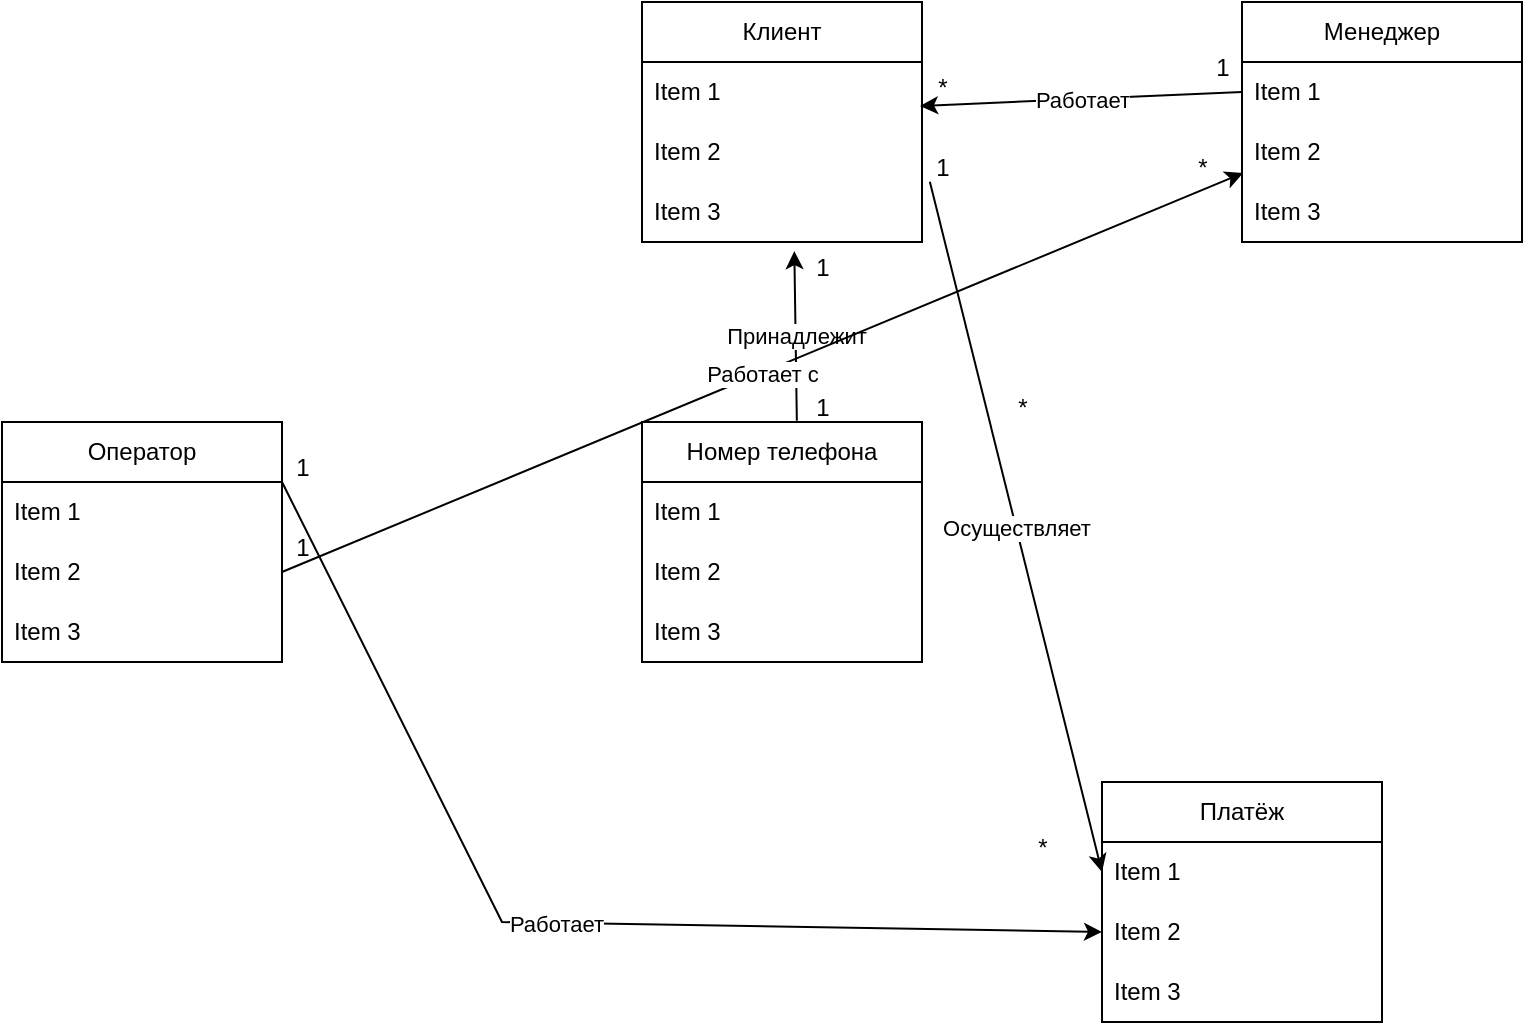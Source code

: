 <mxfile version="24.8.4">
  <diagram name="Страница — 1" id="0S1JIXBWdZlQG3bKPibP">
    <mxGraphModel dx="1631" dy="964" grid="1" gridSize="10" guides="1" tooltips="1" connect="1" arrows="1" fold="1" page="1" pageScale="1" pageWidth="827" pageHeight="1169" math="0" shadow="0">
      <root>
        <mxCell id="0" />
        <mxCell id="1" parent="0" />
        <mxCell id="1AuL-2awDhLLWzgHiO8z-2" value="Клиент" style="swimlane;fontStyle=0;childLayout=stackLayout;horizontal=1;startSize=30;horizontalStack=0;resizeParent=1;resizeParentMax=0;resizeLast=0;collapsible=1;marginBottom=0;whiteSpace=wrap;html=1;" vertex="1" parent="1">
          <mxGeometry x="350" y="750" width="140" height="120" as="geometry" />
        </mxCell>
        <mxCell id="1AuL-2awDhLLWzgHiO8z-3" value="Item 1" style="text;strokeColor=none;fillColor=none;align=left;verticalAlign=middle;spacingLeft=4;spacingRight=4;overflow=hidden;points=[[0,0.5],[1,0.5]];portConstraint=eastwest;rotatable=0;whiteSpace=wrap;html=1;" vertex="1" parent="1AuL-2awDhLLWzgHiO8z-2">
          <mxGeometry y="30" width="140" height="30" as="geometry" />
        </mxCell>
        <mxCell id="1AuL-2awDhLLWzgHiO8z-4" value="Item 2" style="text;strokeColor=none;fillColor=none;align=left;verticalAlign=middle;spacingLeft=4;spacingRight=4;overflow=hidden;points=[[0,0.5],[1,0.5]];portConstraint=eastwest;rotatable=0;whiteSpace=wrap;html=1;" vertex="1" parent="1AuL-2awDhLLWzgHiO8z-2">
          <mxGeometry y="60" width="140" height="30" as="geometry" />
        </mxCell>
        <mxCell id="1AuL-2awDhLLWzgHiO8z-5" value="Item 3" style="text;strokeColor=none;fillColor=none;align=left;verticalAlign=middle;spacingLeft=4;spacingRight=4;overflow=hidden;points=[[0,0.5],[1,0.5]];portConstraint=eastwest;rotatable=0;whiteSpace=wrap;html=1;" vertex="1" parent="1AuL-2awDhLLWzgHiO8z-2">
          <mxGeometry y="90" width="140" height="30" as="geometry" />
        </mxCell>
        <mxCell id="1AuL-2awDhLLWzgHiO8z-6" value="Менеджер" style="swimlane;fontStyle=0;childLayout=stackLayout;horizontal=1;startSize=30;horizontalStack=0;resizeParent=1;resizeParentMax=0;resizeLast=0;collapsible=1;marginBottom=0;whiteSpace=wrap;html=1;" vertex="1" parent="1">
          <mxGeometry x="650" y="750" width="140" height="120" as="geometry" />
        </mxCell>
        <mxCell id="1AuL-2awDhLLWzgHiO8z-7" value="Item 1" style="text;strokeColor=none;fillColor=none;align=left;verticalAlign=middle;spacingLeft=4;spacingRight=4;overflow=hidden;points=[[0,0.5],[1,0.5]];portConstraint=eastwest;rotatable=0;whiteSpace=wrap;html=1;" vertex="1" parent="1AuL-2awDhLLWzgHiO8z-6">
          <mxGeometry y="30" width="140" height="30" as="geometry" />
        </mxCell>
        <mxCell id="1AuL-2awDhLLWzgHiO8z-8" value="Item 2" style="text;strokeColor=none;fillColor=none;align=left;verticalAlign=middle;spacingLeft=4;spacingRight=4;overflow=hidden;points=[[0,0.5],[1,0.5]];portConstraint=eastwest;rotatable=0;whiteSpace=wrap;html=1;" vertex="1" parent="1AuL-2awDhLLWzgHiO8z-6">
          <mxGeometry y="60" width="140" height="30" as="geometry" />
        </mxCell>
        <mxCell id="1AuL-2awDhLLWzgHiO8z-9" value="Item 3" style="text;strokeColor=none;fillColor=none;align=left;verticalAlign=middle;spacingLeft=4;spacingRight=4;overflow=hidden;points=[[0,0.5],[1,0.5]];portConstraint=eastwest;rotatable=0;whiteSpace=wrap;html=1;" vertex="1" parent="1AuL-2awDhLLWzgHiO8z-6">
          <mxGeometry y="90" width="140" height="30" as="geometry" />
        </mxCell>
        <mxCell id="1AuL-2awDhLLWzgHiO8z-20" value="" style="endArrow=classic;html=1;rounded=0;entryX=0.993;entryY=0.733;entryDx=0;entryDy=0;entryPerimeter=0;exitX=0;exitY=0.5;exitDx=0;exitDy=0;" edge="1" parent="1" source="1AuL-2awDhLLWzgHiO8z-7" target="1AuL-2awDhLLWzgHiO8z-3">
          <mxGeometry relative="1" as="geometry">
            <mxPoint x="530" y="800" as="sourcePoint" />
            <mxPoint x="600" y="810" as="targetPoint" />
          </mxGeometry>
        </mxCell>
        <mxCell id="1AuL-2awDhLLWzgHiO8z-21" value="Работает" style="edgeLabel;resizable=0;html=1;;align=center;verticalAlign=middle;" connectable="0" vertex="1" parent="1AuL-2awDhLLWzgHiO8z-20">
          <mxGeometry relative="1" as="geometry" />
        </mxCell>
        <mxCell id="1AuL-2awDhLLWzgHiO8z-22" value="1" style="text;html=1;align=center;verticalAlign=middle;resizable=0;points=[];autosize=1;strokeColor=none;fillColor=none;" vertex="1" parent="1">
          <mxGeometry x="625" y="768" width="30" height="30" as="geometry" />
        </mxCell>
        <mxCell id="1AuL-2awDhLLWzgHiO8z-23" value="*" style="text;html=1;align=center;verticalAlign=middle;resizable=0;points=[];autosize=1;strokeColor=none;fillColor=none;" vertex="1" parent="1">
          <mxGeometry x="485" y="778" width="30" height="30" as="geometry" />
        </mxCell>
        <mxCell id="1AuL-2awDhLLWzgHiO8z-24" value="Платёж" style="swimlane;fontStyle=0;childLayout=stackLayout;horizontal=1;startSize=30;horizontalStack=0;resizeParent=1;resizeParentMax=0;resizeLast=0;collapsible=1;marginBottom=0;whiteSpace=wrap;html=1;" vertex="1" parent="1">
          <mxGeometry x="580" y="1140" width="140" height="120" as="geometry" />
        </mxCell>
        <mxCell id="1AuL-2awDhLLWzgHiO8z-25" value="Item 1" style="text;strokeColor=none;fillColor=none;align=left;verticalAlign=middle;spacingLeft=4;spacingRight=4;overflow=hidden;points=[[0,0.5],[1,0.5]];portConstraint=eastwest;rotatable=0;whiteSpace=wrap;html=1;" vertex="1" parent="1AuL-2awDhLLWzgHiO8z-24">
          <mxGeometry y="30" width="140" height="30" as="geometry" />
        </mxCell>
        <mxCell id="1AuL-2awDhLLWzgHiO8z-26" value="Item 2" style="text;strokeColor=none;fillColor=none;align=left;verticalAlign=middle;spacingLeft=4;spacingRight=4;overflow=hidden;points=[[0,0.5],[1,0.5]];portConstraint=eastwest;rotatable=0;whiteSpace=wrap;html=1;" vertex="1" parent="1AuL-2awDhLLWzgHiO8z-24">
          <mxGeometry y="60" width="140" height="30" as="geometry" />
        </mxCell>
        <mxCell id="1AuL-2awDhLLWzgHiO8z-27" value="Item 3" style="text;strokeColor=none;fillColor=none;align=left;verticalAlign=middle;spacingLeft=4;spacingRight=4;overflow=hidden;points=[[0,0.5],[1,0.5]];portConstraint=eastwest;rotatable=0;whiteSpace=wrap;html=1;" vertex="1" parent="1AuL-2awDhLLWzgHiO8z-24">
          <mxGeometry y="90" width="140" height="30" as="geometry" />
        </mxCell>
        <mxCell id="1AuL-2awDhLLWzgHiO8z-28" value="" style="endArrow=classic;html=1;rounded=0;entryX=0;entryY=0.5;entryDx=0;entryDy=0;exitX=1.028;exitY=-0.004;exitDx=0;exitDy=0;exitPerimeter=0;" edge="1" parent="1" source="1AuL-2awDhLLWzgHiO8z-5" target="1AuL-2awDhLLWzgHiO8z-25">
          <mxGeometry relative="1" as="geometry">
            <mxPoint x="660" y="805" as="sourcePoint" />
            <mxPoint x="499" y="812" as="targetPoint" />
          </mxGeometry>
        </mxCell>
        <mxCell id="1AuL-2awDhLLWzgHiO8z-29" value="Осуществляет" style="edgeLabel;resizable=0;html=1;;align=center;verticalAlign=middle;" connectable="0" vertex="1" parent="1AuL-2awDhLLWzgHiO8z-28">
          <mxGeometry relative="1" as="geometry" />
        </mxCell>
        <mxCell id="1AuL-2awDhLLWzgHiO8z-31" value="1" style="text;html=1;align=center;verticalAlign=middle;resizable=0;points=[];autosize=1;strokeColor=none;fillColor=none;" vertex="1" parent="1">
          <mxGeometry x="485" y="818" width="30" height="30" as="geometry" />
        </mxCell>
        <mxCell id="1AuL-2awDhLLWzgHiO8z-32" value="*" style="text;html=1;align=center;verticalAlign=middle;resizable=0;points=[];autosize=1;strokeColor=none;fillColor=none;" vertex="1" parent="1">
          <mxGeometry x="525" y="938" width="30" height="30" as="geometry" />
        </mxCell>
        <mxCell id="1AuL-2awDhLLWzgHiO8z-33" value="Номер телефона" style="swimlane;fontStyle=0;childLayout=stackLayout;horizontal=1;startSize=30;horizontalStack=0;resizeParent=1;resizeParentMax=0;resizeLast=0;collapsible=1;marginBottom=0;whiteSpace=wrap;html=1;" vertex="1" parent="1">
          <mxGeometry x="350" y="960" width="140" height="120" as="geometry" />
        </mxCell>
        <mxCell id="1AuL-2awDhLLWzgHiO8z-34" value="Item 1" style="text;strokeColor=none;fillColor=none;align=left;verticalAlign=middle;spacingLeft=4;spacingRight=4;overflow=hidden;points=[[0,0.5],[1,0.5]];portConstraint=eastwest;rotatable=0;whiteSpace=wrap;html=1;" vertex="1" parent="1AuL-2awDhLLWzgHiO8z-33">
          <mxGeometry y="30" width="140" height="30" as="geometry" />
        </mxCell>
        <mxCell id="1AuL-2awDhLLWzgHiO8z-35" value="Item 2" style="text;strokeColor=none;fillColor=none;align=left;verticalAlign=middle;spacingLeft=4;spacingRight=4;overflow=hidden;points=[[0,0.5],[1,0.5]];portConstraint=eastwest;rotatable=0;whiteSpace=wrap;html=1;" vertex="1" parent="1AuL-2awDhLLWzgHiO8z-33">
          <mxGeometry y="60" width="140" height="30" as="geometry" />
        </mxCell>
        <mxCell id="1AuL-2awDhLLWzgHiO8z-36" value="Item 3" style="text;strokeColor=none;fillColor=none;align=left;verticalAlign=middle;spacingLeft=4;spacingRight=4;overflow=hidden;points=[[0,0.5],[1,0.5]];portConstraint=eastwest;rotatable=0;whiteSpace=wrap;html=1;" vertex="1" parent="1AuL-2awDhLLWzgHiO8z-33">
          <mxGeometry y="90" width="140" height="30" as="geometry" />
        </mxCell>
        <mxCell id="1AuL-2awDhLLWzgHiO8z-37" value="" style="endArrow=classic;html=1;rounded=0;entryX=0.544;entryY=1.152;entryDx=0;entryDy=0;entryPerimeter=0;exitX=0.553;exitY=-0.005;exitDx=0;exitDy=0;exitPerimeter=0;" edge="1" parent="1" source="1AuL-2awDhLLWzgHiO8z-33" target="1AuL-2awDhLLWzgHiO8z-5">
          <mxGeometry relative="1" as="geometry">
            <mxPoint x="660" y="805" as="sourcePoint" />
            <mxPoint x="499" y="812" as="targetPoint" />
          </mxGeometry>
        </mxCell>
        <mxCell id="1AuL-2awDhLLWzgHiO8z-38" value="Принадлежит" style="edgeLabel;resizable=0;html=1;;align=center;verticalAlign=middle;" connectable="0" vertex="1" parent="1AuL-2awDhLLWzgHiO8z-37">
          <mxGeometry relative="1" as="geometry" />
        </mxCell>
        <mxCell id="1AuL-2awDhLLWzgHiO8z-39" value="1" style="text;html=1;align=center;verticalAlign=middle;resizable=0;points=[];autosize=1;strokeColor=none;fillColor=none;" vertex="1" parent="1">
          <mxGeometry x="425" y="938" width="30" height="30" as="geometry" />
        </mxCell>
        <mxCell id="1AuL-2awDhLLWzgHiO8z-40" value="1" style="text;html=1;align=center;verticalAlign=middle;resizable=0;points=[];autosize=1;strokeColor=none;fillColor=none;" vertex="1" parent="1">
          <mxGeometry x="425" y="868" width="30" height="30" as="geometry" />
        </mxCell>
        <mxCell id="1AuL-2awDhLLWzgHiO8z-41" value="Оператор" style="swimlane;fontStyle=0;childLayout=stackLayout;horizontal=1;startSize=30;horizontalStack=0;resizeParent=1;resizeParentMax=0;resizeLast=0;collapsible=1;marginBottom=0;whiteSpace=wrap;html=1;" vertex="1" parent="1">
          <mxGeometry x="30" y="960" width="140" height="120" as="geometry" />
        </mxCell>
        <mxCell id="1AuL-2awDhLLWzgHiO8z-42" value="Item 1" style="text;strokeColor=none;fillColor=none;align=left;verticalAlign=middle;spacingLeft=4;spacingRight=4;overflow=hidden;points=[[0,0.5],[1,0.5]];portConstraint=eastwest;rotatable=0;whiteSpace=wrap;html=1;" vertex="1" parent="1AuL-2awDhLLWzgHiO8z-41">
          <mxGeometry y="30" width="140" height="30" as="geometry" />
        </mxCell>
        <mxCell id="1AuL-2awDhLLWzgHiO8z-43" value="Item 2" style="text;strokeColor=none;fillColor=none;align=left;verticalAlign=middle;spacingLeft=4;spacingRight=4;overflow=hidden;points=[[0,0.5],[1,0.5]];portConstraint=eastwest;rotatable=0;whiteSpace=wrap;html=1;" vertex="1" parent="1AuL-2awDhLLWzgHiO8z-41">
          <mxGeometry y="60" width="140" height="30" as="geometry" />
        </mxCell>
        <mxCell id="1AuL-2awDhLLWzgHiO8z-44" value="Item 3" style="text;strokeColor=none;fillColor=none;align=left;verticalAlign=middle;spacingLeft=4;spacingRight=4;overflow=hidden;points=[[0,0.5],[1,0.5]];portConstraint=eastwest;rotatable=0;whiteSpace=wrap;html=1;" vertex="1" parent="1AuL-2awDhLLWzgHiO8z-41">
          <mxGeometry y="90" width="140" height="30" as="geometry" />
        </mxCell>
        <mxCell id="1AuL-2awDhLLWzgHiO8z-45" value="" style="endArrow=classic;html=1;rounded=0;exitX=1;exitY=0.25;exitDx=0;exitDy=0;entryX=0;entryY=0.5;entryDx=0;entryDy=0;" edge="1" parent="1" source="1AuL-2awDhLLWzgHiO8z-41" target="1AuL-2awDhLLWzgHiO8z-26">
          <mxGeometry relative="1" as="geometry">
            <mxPoint x="271" y="953" as="sourcePoint" />
            <mxPoint x="400" y="1140" as="targetPoint" />
            <Array as="points">
              <mxPoint x="280" y="1210" />
            </Array>
          </mxGeometry>
        </mxCell>
        <mxCell id="1AuL-2awDhLLWzgHiO8z-46" value="Работает" style="edgeLabel;resizable=0;html=1;;align=center;verticalAlign=middle;" connectable="0" vertex="1" parent="1AuL-2awDhLLWzgHiO8z-45">
          <mxGeometry relative="1" as="geometry" />
        </mxCell>
        <mxCell id="1AuL-2awDhLLWzgHiO8z-48" value="1" style="text;html=1;align=center;verticalAlign=middle;resizable=0;points=[];autosize=1;strokeColor=none;fillColor=none;" vertex="1" parent="1">
          <mxGeometry x="165" y="968" width="30" height="30" as="geometry" />
        </mxCell>
        <mxCell id="1AuL-2awDhLLWzgHiO8z-49" value="*" style="text;html=1;align=center;verticalAlign=middle;resizable=0;points=[];autosize=1;strokeColor=none;fillColor=none;" vertex="1" parent="1">
          <mxGeometry x="535" y="1158" width="30" height="30" as="geometry" />
        </mxCell>
        <mxCell id="1AuL-2awDhLLWzgHiO8z-50" value="" style="endArrow=classic;html=1;rounded=0;entryX=0.004;entryY=0.85;entryDx=0;entryDy=0;entryPerimeter=0;exitX=1;exitY=0.5;exitDx=0;exitDy=0;" edge="1" parent="1" source="1AuL-2awDhLLWzgHiO8z-43" target="1AuL-2awDhLLWzgHiO8z-8">
          <mxGeometry relative="1" as="geometry">
            <mxPoint x="437" y="969" as="sourcePoint" />
            <mxPoint x="436" y="885" as="targetPoint" />
          </mxGeometry>
        </mxCell>
        <mxCell id="1AuL-2awDhLLWzgHiO8z-51" value="Работает с" style="edgeLabel;resizable=0;html=1;;align=center;verticalAlign=middle;" connectable="0" vertex="1" parent="1AuL-2awDhLLWzgHiO8z-50">
          <mxGeometry relative="1" as="geometry" />
        </mxCell>
        <mxCell id="1AuL-2awDhLLWzgHiO8z-52" value="1" style="text;html=1;align=center;verticalAlign=middle;resizable=0;points=[];autosize=1;strokeColor=none;fillColor=none;" vertex="1" parent="1">
          <mxGeometry x="165" y="1008" width="30" height="30" as="geometry" />
        </mxCell>
        <mxCell id="1AuL-2awDhLLWzgHiO8z-53" value="*" style="text;html=1;align=center;verticalAlign=middle;resizable=0;points=[];autosize=1;strokeColor=none;fillColor=none;" vertex="1" parent="1">
          <mxGeometry x="615" y="818" width="30" height="30" as="geometry" />
        </mxCell>
      </root>
    </mxGraphModel>
  </diagram>
</mxfile>
